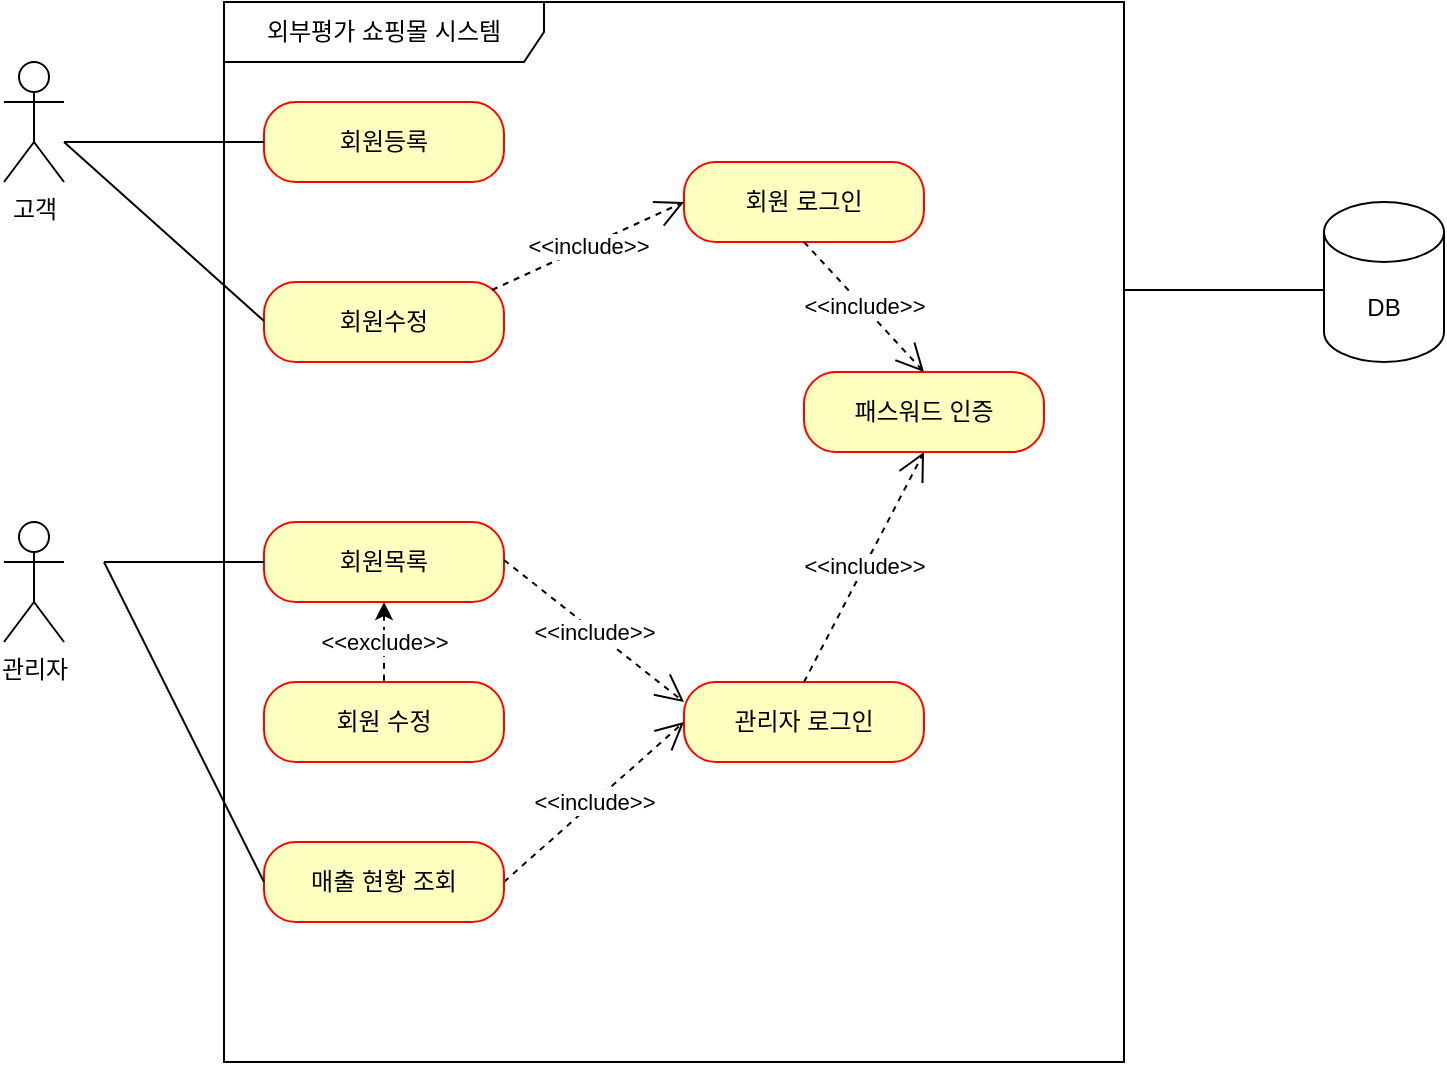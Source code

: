 <mxfile version="20.7.4" type="github">
  <diagram id="viVbAv9PvB_NZk1dv9TB" name="페이지-1">
    <mxGraphModel dx="1434" dy="796" grid="1" gridSize="10" guides="1" tooltips="1" connect="1" arrows="1" fold="1" page="1" pageScale="1" pageWidth="827" pageHeight="1169" math="0" shadow="0">
      <root>
        <mxCell id="0" />
        <mxCell id="1" parent="0" />
        <mxCell id="DRMCdF9hFIa0MKTjvYQ9-1" value="외부평가 쇼핑몰 시스템" style="shape=umlFrame;whiteSpace=wrap;html=1;width=160;height=30;" vertex="1" parent="1">
          <mxGeometry x="170" y="70" width="450" height="530" as="geometry" />
        </mxCell>
        <mxCell id="DRMCdF9hFIa0MKTjvYQ9-2" value="고객" style="shape=umlActor;verticalLabelPosition=bottom;verticalAlign=top;html=1;" vertex="1" parent="1">
          <mxGeometry x="60" y="100" width="30" height="60" as="geometry" />
        </mxCell>
        <mxCell id="DRMCdF9hFIa0MKTjvYQ9-4" value="DB" style="shape=cylinder3;whiteSpace=wrap;html=1;boundedLbl=1;backgroundOutline=1;size=15;" vertex="1" parent="1">
          <mxGeometry x="720" y="170" width="60" height="80" as="geometry" />
        </mxCell>
        <mxCell id="DRMCdF9hFIa0MKTjvYQ9-5" value="회원목록" style="rounded=1;whiteSpace=wrap;html=1;arcSize=40;fontColor=#000000;fillColor=#ffffc0;strokeColor=#ff0000;" vertex="1" parent="1">
          <mxGeometry x="190" y="330" width="120" height="40" as="geometry" />
        </mxCell>
        <mxCell id="DRMCdF9hFIa0MKTjvYQ9-7" value="회원등록" style="rounded=1;whiteSpace=wrap;html=1;arcSize=40;fontColor=#000000;fillColor=#ffffc0;strokeColor=#ff0000;" vertex="1" parent="1">
          <mxGeometry x="190" y="120" width="120" height="40" as="geometry" />
        </mxCell>
        <mxCell id="DRMCdF9hFIa0MKTjvYQ9-8" value="회원수정" style="rounded=1;whiteSpace=wrap;html=1;arcSize=40;fontColor=#000000;fillColor=#ffffc0;strokeColor=#ff0000;" vertex="1" parent="1">
          <mxGeometry x="190" y="210" width="120" height="40" as="geometry" />
        </mxCell>
        <mxCell id="DRMCdF9hFIa0MKTjvYQ9-9" value="회원 수정" style="rounded=1;whiteSpace=wrap;html=1;arcSize=40;fontColor=#000000;fillColor=#ffffc0;strokeColor=#ff0000;" vertex="1" parent="1">
          <mxGeometry x="190" y="410" width="120" height="40" as="geometry" />
        </mxCell>
        <mxCell id="DRMCdF9hFIa0MKTjvYQ9-10" value="관리자 로그인" style="rounded=1;whiteSpace=wrap;html=1;arcSize=40;fontColor=#000000;fillColor=#ffffc0;strokeColor=#ff0000;" vertex="1" parent="1">
          <mxGeometry x="400" y="410" width="120" height="40" as="geometry" />
        </mxCell>
        <mxCell id="DRMCdF9hFIa0MKTjvYQ9-11" value="회원 로그인" style="rounded=1;whiteSpace=wrap;html=1;arcSize=40;fontColor=#000000;fillColor=#ffffc0;strokeColor=#ff0000;" vertex="1" parent="1">
          <mxGeometry x="400" y="150" width="120" height="40" as="geometry" />
        </mxCell>
        <mxCell id="DRMCdF9hFIa0MKTjvYQ9-12" value="패스워드 인증" style="rounded=1;whiteSpace=wrap;html=1;arcSize=40;fontColor=#000000;fillColor=#ffffc0;strokeColor=#ff0000;" vertex="1" parent="1">
          <mxGeometry x="460" y="255" width="120" height="40" as="geometry" />
        </mxCell>
        <mxCell id="DRMCdF9hFIa0MKTjvYQ9-13" value="&amp;lt;&amp;lt;include&amp;gt;&amp;gt;" style="endArrow=open;endFill=1;endSize=12;html=1;rounded=0;entryX=0.5;entryY=0;entryDx=0;entryDy=0;exitX=0.5;exitY=1;exitDx=0;exitDy=0;dashed=1;" edge="1" parent="1" source="DRMCdF9hFIa0MKTjvYQ9-11" target="DRMCdF9hFIa0MKTjvYQ9-12">
          <mxGeometry width="160" relative="1" as="geometry">
            <mxPoint x="480" y="209.5" as="sourcePoint" />
            <mxPoint x="640" y="209.5" as="targetPoint" />
          </mxGeometry>
        </mxCell>
        <mxCell id="DRMCdF9hFIa0MKTjvYQ9-14" value="&amp;lt;&amp;lt;include&amp;gt;&amp;gt;" style="endArrow=open;endFill=1;endSize=12;html=1;rounded=0;entryX=0.5;entryY=1;entryDx=0;entryDy=0;dashed=1;" edge="1" parent="1" target="DRMCdF9hFIa0MKTjvYQ9-12">
          <mxGeometry width="160" relative="1" as="geometry">
            <mxPoint x="460" y="410" as="sourcePoint" />
            <mxPoint x="530" y="265" as="targetPoint" />
            <Array as="points">
              <mxPoint x="460" y="410" />
            </Array>
          </mxGeometry>
        </mxCell>
        <mxCell id="DRMCdF9hFIa0MKTjvYQ9-15" value="&amp;lt;&amp;lt;include&amp;gt;&amp;gt;" style="endArrow=open;endFill=1;endSize=12;html=1;rounded=0;entryX=0;entryY=0.5;entryDx=0;entryDy=0;exitX=0.95;exitY=0.1;exitDx=0;exitDy=0;dashed=1;exitPerimeter=0;" edge="1" parent="1" source="DRMCdF9hFIa0MKTjvYQ9-8" target="DRMCdF9hFIa0MKTjvYQ9-11">
          <mxGeometry width="160" relative="1" as="geometry">
            <mxPoint x="470" y="200" as="sourcePoint" />
            <mxPoint x="530" y="265" as="targetPoint" />
          </mxGeometry>
        </mxCell>
        <mxCell id="DRMCdF9hFIa0MKTjvYQ9-16" value="&amp;lt;&amp;lt;include&amp;gt;&amp;gt;" style="endArrow=open;endFill=1;endSize=12;html=1;rounded=0;entryX=0;entryY=0.25;entryDx=0;entryDy=0;exitX=0.95;exitY=0.1;exitDx=0;exitDy=0;dashed=1;exitPerimeter=0;" edge="1" parent="1" target="DRMCdF9hFIa0MKTjvYQ9-10">
          <mxGeometry width="160" relative="1" as="geometry">
            <mxPoint x="310" y="349" as="sourcePoint" />
            <mxPoint x="396" y="300" as="targetPoint" />
          </mxGeometry>
        </mxCell>
        <mxCell id="DRMCdF9hFIa0MKTjvYQ9-17" value="&amp;lt;&amp;lt;include&amp;gt;&amp;gt;" style="endArrow=open;endFill=1;endSize=12;html=1;rounded=0;exitX=1;exitY=0.5;exitDx=0;exitDy=0;dashed=1;" edge="1" parent="1" source="DRMCdF9hFIa0MKTjvYQ9-21">
          <mxGeometry width="160" relative="1" as="geometry">
            <mxPoint x="320" y="359" as="sourcePoint" />
            <mxPoint x="400" y="430" as="targetPoint" />
          </mxGeometry>
        </mxCell>
        <mxCell id="DRMCdF9hFIa0MKTjvYQ9-21" value="매출 현황 조회" style="rounded=1;whiteSpace=wrap;html=1;arcSize=40;fontColor=#000000;fillColor=#ffffc0;strokeColor=#ff0000;" vertex="1" parent="1">
          <mxGeometry x="190" y="490" width="120" height="40" as="geometry" />
        </mxCell>
        <mxCell id="DRMCdF9hFIa0MKTjvYQ9-22" value="&amp;lt;&amp;lt;exclude&amp;gt;&amp;gt;" style="endArrow=none;endFill=0;endSize=12;html=1;rounded=0;exitX=0.95;exitY=0.1;exitDx=0;exitDy=0;dashed=1;exitPerimeter=0;startArrow=classic;startFill=1;" edge="1" parent="1" target="DRMCdF9hFIa0MKTjvYQ9-9">
          <mxGeometry width="160" relative="1" as="geometry">
            <mxPoint x="250" y="370" as="sourcePoint" />
            <mxPoint x="340" y="441" as="targetPoint" />
          </mxGeometry>
        </mxCell>
        <mxCell id="DRMCdF9hFIa0MKTjvYQ9-25" value="" style="line;strokeWidth=1;fillColor=none;align=left;verticalAlign=middle;spacingTop=-1;spacingLeft=3;spacingRight=3;rotatable=0;labelPosition=right;points=[];portConstraint=eastwest;strokeColor=inherit;" vertex="1" parent="1">
          <mxGeometry x="620" y="210" width="100" height="8" as="geometry" />
        </mxCell>
        <mxCell id="DRMCdF9hFIa0MKTjvYQ9-28" value="" style="line;strokeWidth=1;fillColor=none;align=left;verticalAlign=middle;spacingTop=-1;spacingLeft=3;spacingRight=3;rotatable=0;labelPosition=right;points=[];portConstraint=eastwest;strokeColor=inherit;" vertex="1" parent="1">
          <mxGeometry x="90" y="136" width="100" height="8" as="geometry" />
        </mxCell>
        <mxCell id="DRMCdF9hFIa0MKTjvYQ9-34" value="" style="endArrow=none;endFill=0;endSize=12;html=1;rounded=0;" edge="1" parent="1">
          <mxGeometry width="160" relative="1" as="geometry">
            <mxPoint x="90" y="140" as="sourcePoint" />
            <mxPoint x="190" y="229.5" as="targetPoint" />
          </mxGeometry>
        </mxCell>
        <mxCell id="DRMCdF9hFIa0MKTjvYQ9-35" value="" style="endArrow=none;endFill=0;endSize=12;html=1;rounded=0;entryX=0;entryY=0.5;entryDx=0;entryDy=0;" edge="1" parent="1" target="DRMCdF9hFIa0MKTjvYQ9-5">
          <mxGeometry width="160" relative="1" as="geometry">
            <mxPoint x="110" y="350" as="sourcePoint" />
            <mxPoint x="200" y="239.5" as="targetPoint" />
          </mxGeometry>
        </mxCell>
        <mxCell id="DRMCdF9hFIa0MKTjvYQ9-36" value="" style="endArrow=none;endFill=0;endSize=12;html=1;rounded=0;entryX=0;entryY=0.5;entryDx=0;entryDy=0;" edge="1" parent="1" target="DRMCdF9hFIa0MKTjvYQ9-21">
          <mxGeometry width="160" relative="1" as="geometry">
            <mxPoint x="110" y="350" as="sourcePoint" />
            <mxPoint x="200" y="360" as="targetPoint" />
          </mxGeometry>
        </mxCell>
        <mxCell id="DRMCdF9hFIa0MKTjvYQ9-37" value="관리자" style="shape=umlActor;verticalLabelPosition=bottom;verticalAlign=top;html=1;" vertex="1" parent="1">
          <mxGeometry x="60" y="330" width="30" height="60" as="geometry" />
        </mxCell>
      </root>
    </mxGraphModel>
  </diagram>
</mxfile>

